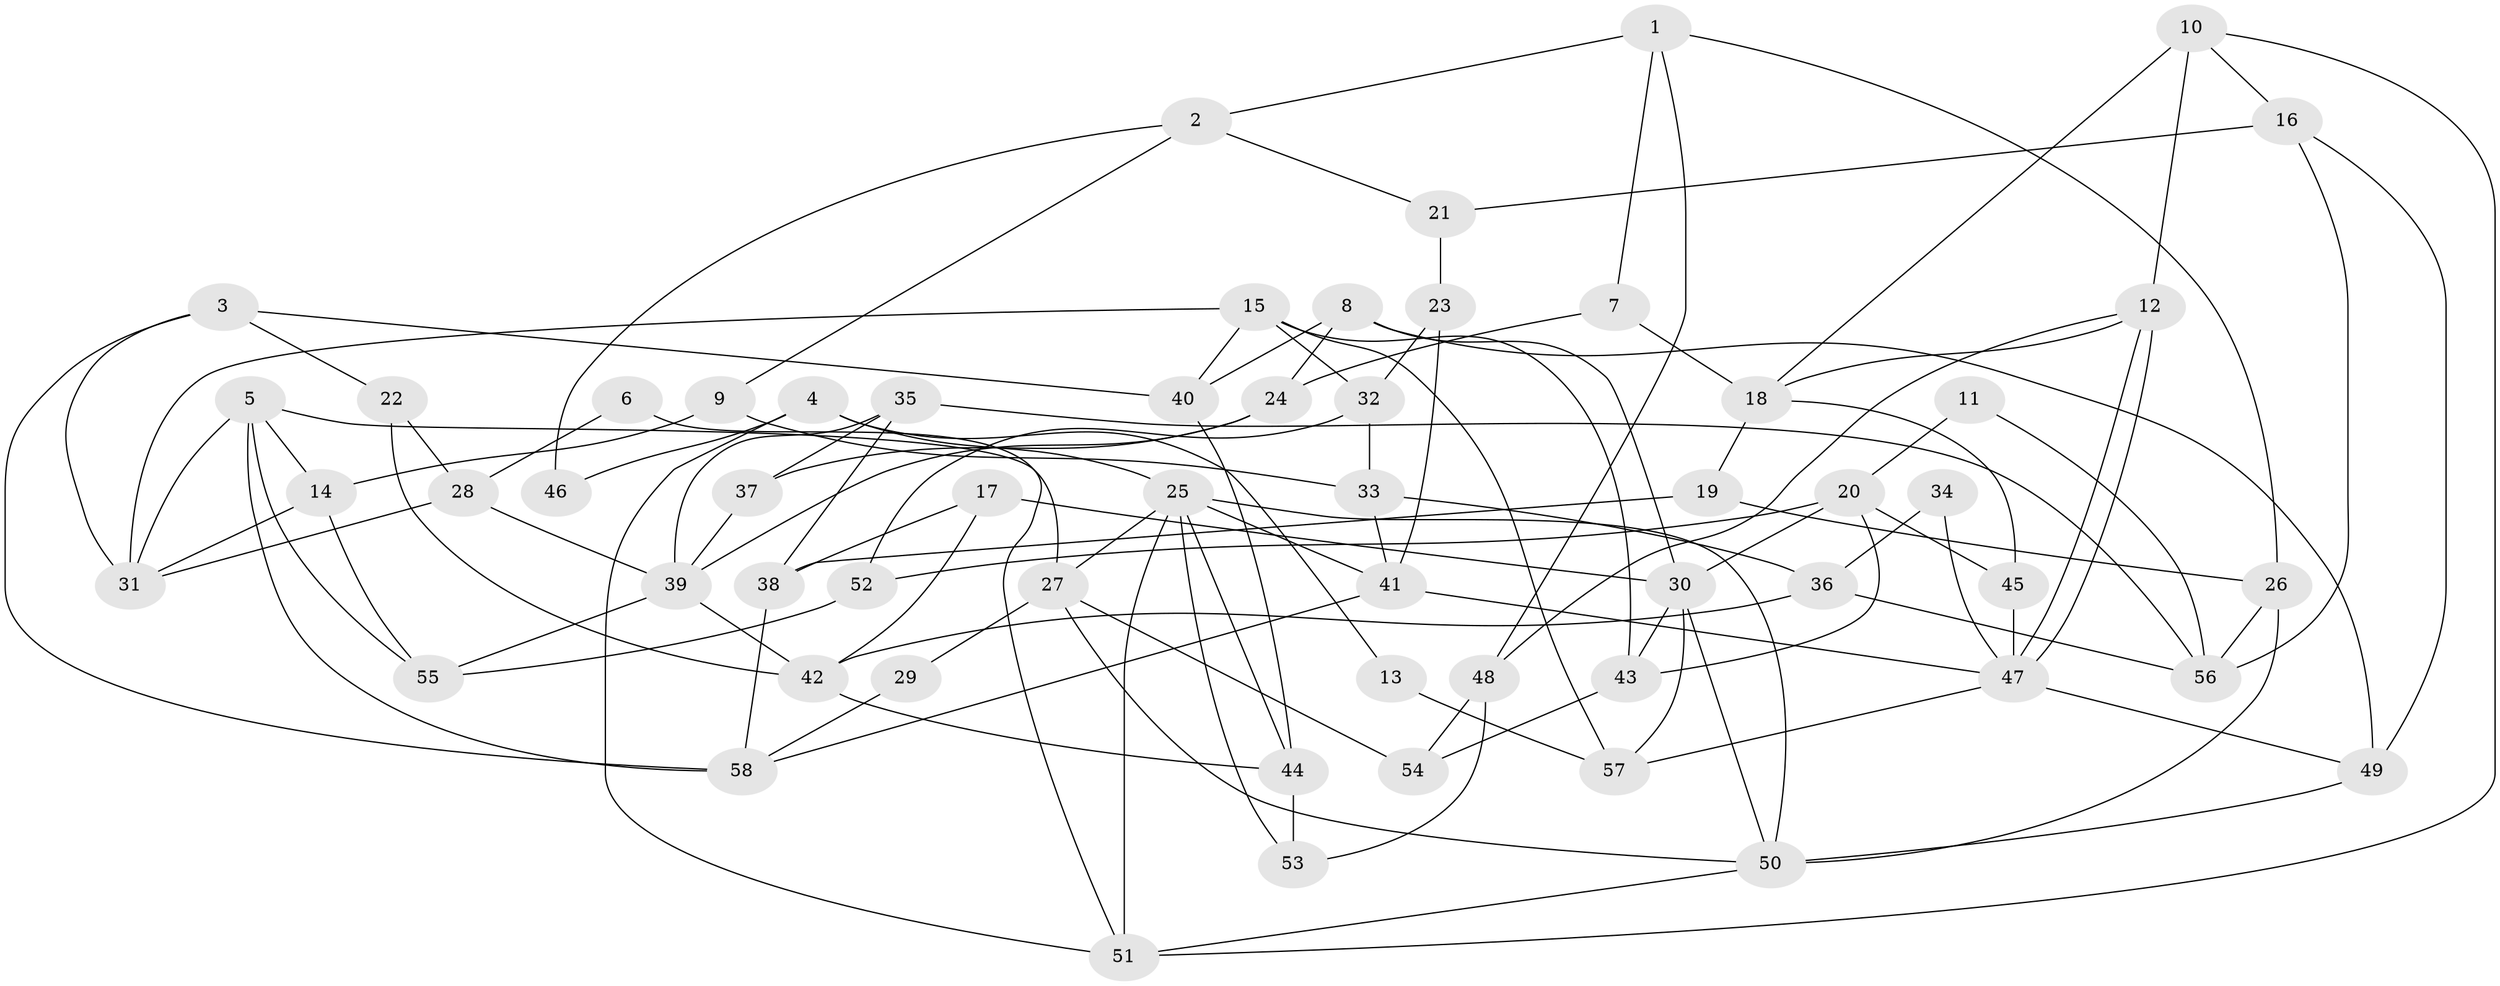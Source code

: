 // coarse degree distribution, {4: 0.34146341463414637, 3: 0.0975609756097561, 2: 0.14634146341463414, 5: 0.2682926829268293, 6: 0.07317073170731707, 7: 0.024390243902439025, 8: 0.04878048780487805}
// Generated by graph-tools (version 1.1) at 2025/36/03/04/25 23:36:59]
// undirected, 58 vertices, 116 edges
graph export_dot {
  node [color=gray90,style=filled];
  1;
  2;
  3;
  4;
  5;
  6;
  7;
  8;
  9;
  10;
  11;
  12;
  13;
  14;
  15;
  16;
  17;
  18;
  19;
  20;
  21;
  22;
  23;
  24;
  25;
  26;
  27;
  28;
  29;
  30;
  31;
  32;
  33;
  34;
  35;
  36;
  37;
  38;
  39;
  40;
  41;
  42;
  43;
  44;
  45;
  46;
  47;
  48;
  49;
  50;
  51;
  52;
  53;
  54;
  55;
  56;
  57;
  58;
  1 -- 26;
  1 -- 48;
  1 -- 2;
  1 -- 7;
  2 -- 21;
  2 -- 9;
  2 -- 46;
  3 -- 31;
  3 -- 22;
  3 -- 40;
  3 -- 58;
  4 -- 51;
  4 -- 25;
  4 -- 13;
  4 -- 46;
  5 -- 58;
  5 -- 27;
  5 -- 14;
  5 -- 31;
  5 -- 55;
  6 -- 51;
  6 -- 28;
  7 -- 24;
  7 -- 18;
  8 -- 40;
  8 -- 49;
  8 -- 24;
  8 -- 30;
  9 -- 14;
  9 -- 33;
  10 -- 12;
  10 -- 18;
  10 -- 16;
  10 -- 51;
  11 -- 20;
  11 -- 56;
  12 -- 47;
  12 -- 47;
  12 -- 18;
  12 -- 48;
  13 -- 57;
  14 -- 55;
  14 -- 31;
  15 -- 43;
  15 -- 31;
  15 -- 32;
  15 -- 40;
  15 -- 57;
  16 -- 56;
  16 -- 21;
  16 -- 49;
  17 -- 30;
  17 -- 42;
  17 -- 38;
  18 -- 45;
  18 -- 19;
  19 -- 38;
  19 -- 26;
  20 -- 52;
  20 -- 30;
  20 -- 43;
  20 -- 45;
  21 -- 23;
  22 -- 42;
  22 -- 28;
  23 -- 41;
  23 -- 32;
  24 -- 37;
  24 -- 39;
  25 -- 27;
  25 -- 51;
  25 -- 41;
  25 -- 44;
  25 -- 50;
  25 -- 53;
  26 -- 50;
  26 -- 56;
  27 -- 54;
  27 -- 50;
  27 -- 29;
  28 -- 31;
  28 -- 39;
  29 -- 58;
  30 -- 57;
  30 -- 43;
  30 -- 50;
  32 -- 33;
  32 -- 52;
  33 -- 41;
  33 -- 36;
  34 -- 36;
  34 -- 47;
  35 -- 39;
  35 -- 38;
  35 -- 37;
  35 -- 56;
  36 -- 56;
  36 -- 42;
  37 -- 39;
  38 -- 58;
  39 -- 42;
  39 -- 55;
  40 -- 44;
  41 -- 47;
  41 -- 58;
  42 -- 44;
  43 -- 54;
  44 -- 53;
  45 -- 47;
  47 -- 49;
  47 -- 57;
  48 -- 53;
  48 -- 54;
  49 -- 50;
  50 -- 51;
  52 -- 55;
}

